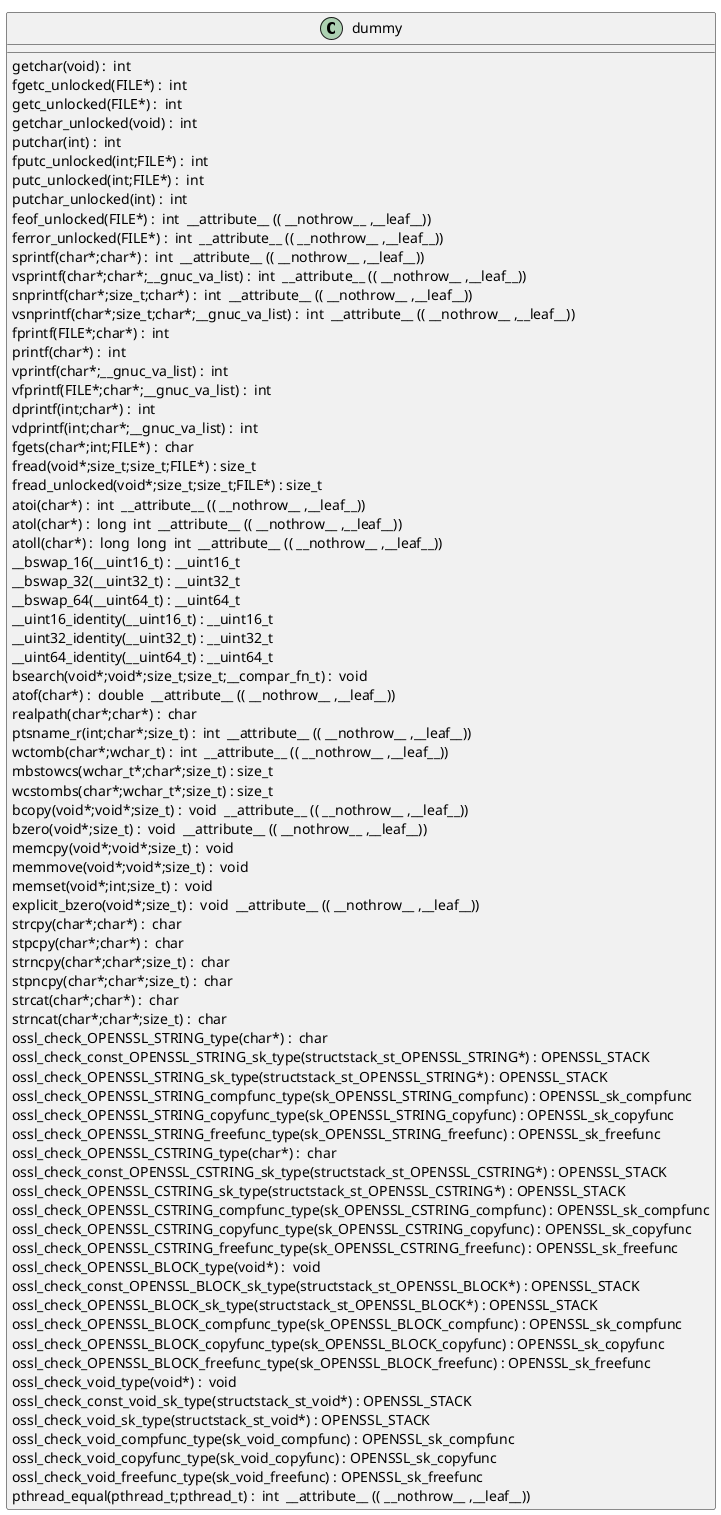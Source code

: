 @startuml
!pragma layout smetana
class dummy {
getchar(void) :  int  [[[./../.././qc/apps/asn1parse.c.html#742]]]
fgetc_unlocked(FILE*) :  int  [[[./../.././qc/apps/asn1parse.c.html#751]]]
getc_unlocked(FILE*) :  int  [[[./../.././qc/apps/asn1parse.c.html#761]]]
getchar_unlocked(void) :  int  [[[./../.././qc/apps/asn1parse.c.html#768]]]
putchar(int) :  int  [[[./../.././qc/apps/asn1parse.c.html#777]]]
fputc_unlocked(int;FILE*) :  int  [[[./../.././qc/apps/asn1parse.c.html#786]]]
putc_unlocked(int;FILE*) :  int  [[[./../.././qc/apps/asn1parse.c.html#796]]]
putchar_unlocked(int) :  int  [[[./../.././qc/apps/asn1parse.c.html#803]]]
feof_unlocked(FILE*) :  int  __attribute__ (( __nothrow__ ,__leaf__)) [[[./../.././qc/apps/asn1parse.c.html#809]]]
ferror_unlocked(FILE*) :  int  __attribute__ (( __nothrow__ ,__leaf__)) [[[./../.././qc/apps/asn1parse.c.html#816]]]
sprintf(char*;char*) :  int  __attribute__ (( __nothrow__ ,__leaf__)) [[[./../.././qc/apps/asn1parse.c.html#835]]]
vsprintf(char*;char*;__gnuc_va_list) :  int  __attribute__ (( __nothrow__ ,__leaf__)) [[[./../.././qc/apps/asn1parse.c.html#848]]]
snprintf(char*;size_t;char*) :  int  __attribute__ (( __nothrow__ ,__leaf__)) [[[./../.././qc/apps/asn1parse.c.html#867]]]
vsnprintf(char*;size_t;char*;__gnuc_va_list) :  int  __attribute__ (( __nothrow__ ,__leaf__)) [[[./../.././qc/apps/asn1parse.c.html#881]]]
fprintf(FILE*;char*) :  int  [[[./../.././qc/apps/asn1parse.c.html#902]]]
printf(char*) :  int  [[[./../.././qc/apps/asn1parse.c.html#909]]]
vprintf(char*;__gnuc_va_list) :  int  [[[./../.././qc/apps/asn1parse.c.html#921]]]
vfprintf(FILE*;char*;__gnuc_va_list) :  int  [[[./../.././qc/apps/asn1parse.c.html#931]]]
dprintf(int;char*) :  int  [[[./../.././qc/apps/asn1parse.c.html#946]]]
vdprintf(int;char*;__gnuc_va_list) :  int  [[[./../.././qc/apps/asn1parse.c.html#957]]]
fgets(char*;int;FILE*) :  char  [[[./../.././qc/apps/asn1parse.c.html#976]]]
fread(void*;size_t;size_t;FILE*) : size_t [[[./../.././qc/apps/asn1parse.c.html#1002]]]
fread_unlocked(void*;size_t;size_t;FILE*) : size_t [[[./../.././qc/apps/asn1parse.c.html#1029]]]
atoi(char*) :  int  __attribute__ (( __nothrow__ ,__leaf__)) [[[./../.././qc/apps/asn1parse.c.html#1189]]]
atol(char*) :  long  int  __attribute__ (( __nothrow__ ,__leaf__)) [[[./../.././qc/apps/asn1parse.c.html#1194]]]
atoll(char*) :  long  long  int  __attribute__ (( __nothrow__ ,__leaf__)) [[[./../.././qc/apps/asn1parse.c.html#1201]]]
__bswap_16(__uint16_t) : __uint16_t [[[./../.././qc/apps/asn1parse.c.html#1354]]]
__bswap_32(__uint32_t) : __uint32_t [[[./../.././qc/apps/asn1parse.c.html#1369]]]
__bswap_64(__uint64_t) : __uint64_t [[[./../.././qc/apps/asn1parse.c.html#1379]]]
__uint16_identity(__uint16_t) : __uint16_t [[[./../.././qc/apps/asn1parse.c.html#1391]]]
__uint32_identity(__uint32_t) : __uint32_t [[[./../.././qc/apps/asn1parse.c.html#1397]]]
__uint64_identity(__uint64_t) : __uint64_t [[[./../.././qc/apps/asn1parse.c.html#1403]]]
bsearch(void*;void*;size_t;size_t;__compar_fn_t) :  void  [[[./../.././qc/apps/asn1parse.c.html#2071]]]
atof(char*) :  double  __attribute__ (( __nothrow__ ,__leaf__)) [[[./../.././qc/apps/asn1parse.c.html#19618]]]
realpath(char*;char*) :  char  [[[./../.././qc/apps/asn1parse.c.html#1]]]
ptsname_r(int;char*;size_t) :  int  __attribute__ (( __nothrow__ ,__leaf__)) [[[./../.././qc/apps/asn1parse.c.html#1]]]
wctomb(char*;wchar_t) :  int  __attribute__ (( __nothrow__ ,__leaf__)) [[[./../.././qc/apps/asn1parse.c.html#1]]]
mbstowcs(wchar_t*;char*;size_t) : size_t [[[./../.././qc/apps/asn1parse.c.html#1]]]
wcstombs(char*;wchar_t*;size_t) : size_t [[[./../.././qc/apps/asn1parse.c.html#1]]]
bcopy(void*;void*;size_t) :  void  __attribute__ (( __nothrow__ ,__leaf__)) [[[./../.././qc/apps/asn1parse.c.html#1]]]
bzero(void*;size_t) :  void  __attribute__ (( __nothrow__ ,__leaf__)) [[[./../.././qc/apps/asn1parse.c.html#1]]]
memcpy(void*;void*;size_t) :  void  [[[./../.././qc/apps/asn1parse.c.html#1]]]
memmove(void*;void*;size_t) :  void  [[[./../.././qc/apps/asn1parse.c.html#1]]]
memset(void*;int;size_t) :  void  [[[./../.././qc/apps/asn1parse.c.html#1]]]
explicit_bzero(void*;size_t) :  void  __attribute__ (( __nothrow__ ,__leaf__)) [[[./../.././qc/apps/asn1parse.c.html#1]]]
strcpy(char*;char*) :  char  [[[./../.././qc/apps/asn1parse.c.html#1]]]
stpcpy(char*;char*) :  char  [[[./../.././qc/apps/asn1parse.c.html#1]]]
strncpy(char*;char*;size_t) :  char  [[[./../.././qc/apps/asn1parse.c.html#1]]]
stpncpy(char*;char*;size_t) :  char  [[[./../.././qc/apps/asn1parse.c.html#1]]]
strcat(char*;char*) :  char  [[[./../.././qc/apps/asn1parse.c.html#1]]]
strncat(char*;char*;size_t) :  char  [[[./../.././qc/apps/asn1parse.c.html#1]]]
ossl_check_OPENSSL_STRING_type(char*) :  char  [[[./../.././qc/apps/asn1parse.c.html#1]]]
ossl_check_const_OPENSSL_STRING_sk_type(structstack_st_OPENSSL_STRING*) : OPENSSL_STACK [[[./../.././qc/apps/asn1parse.c.html#1]]]
ossl_check_OPENSSL_STRING_sk_type(structstack_st_OPENSSL_STRING*) : OPENSSL_STACK [[[./../.././qc/apps/asn1parse.c.html#1]]]
ossl_check_OPENSSL_STRING_compfunc_type(sk_OPENSSL_STRING_compfunc) : OPENSSL_sk_compfunc [[[./../.././qc/apps/asn1parse.c.html#1]]]
ossl_check_OPENSSL_STRING_copyfunc_type(sk_OPENSSL_STRING_copyfunc) : OPENSSL_sk_copyfunc [[[./../.././qc/apps/asn1parse.c.html#1]]]
ossl_check_OPENSSL_STRING_freefunc_type(sk_OPENSSL_STRING_freefunc) : OPENSSL_sk_freefunc [[[./../.././qc/apps/asn1parse.c.html#1]]]
ossl_check_OPENSSL_CSTRING_type(char*) :  char  [[[./../.././qc/apps/asn1parse.c.html#1]]]
ossl_check_const_OPENSSL_CSTRING_sk_type(structstack_st_OPENSSL_CSTRING*) : OPENSSL_STACK [[[./../.././qc/apps/asn1parse.c.html#1]]]
ossl_check_OPENSSL_CSTRING_sk_type(structstack_st_OPENSSL_CSTRING*) : OPENSSL_STACK [[[./../.././qc/apps/asn1parse.c.html#1]]]
ossl_check_OPENSSL_CSTRING_compfunc_type(sk_OPENSSL_CSTRING_compfunc) : OPENSSL_sk_compfunc [[[./../.././qc/apps/asn1parse.c.html#1]]]
ossl_check_OPENSSL_CSTRING_copyfunc_type(sk_OPENSSL_CSTRING_copyfunc) : OPENSSL_sk_copyfunc [[[./../.././qc/apps/asn1parse.c.html#1]]]
ossl_check_OPENSSL_CSTRING_freefunc_type(sk_OPENSSL_CSTRING_freefunc) : OPENSSL_sk_freefunc [[[./../.././qc/apps/asn1parse.c.html#1]]]
ossl_check_OPENSSL_BLOCK_type(void*) :  void  [[[./../.././qc/apps/asn1parse.c.html#1]]]
ossl_check_const_OPENSSL_BLOCK_sk_type(structstack_st_OPENSSL_BLOCK*) : OPENSSL_STACK [[[./../.././qc/apps/asn1parse.c.html#1]]]
ossl_check_OPENSSL_BLOCK_sk_type(structstack_st_OPENSSL_BLOCK*) : OPENSSL_STACK [[[./../.././qc/apps/asn1parse.c.html#1]]]
ossl_check_OPENSSL_BLOCK_compfunc_type(sk_OPENSSL_BLOCK_compfunc) : OPENSSL_sk_compfunc [[[./../.././qc/apps/asn1parse.c.html#1]]]
ossl_check_OPENSSL_BLOCK_copyfunc_type(sk_OPENSSL_BLOCK_copyfunc) : OPENSSL_sk_copyfunc [[[./../.././qc/apps/asn1parse.c.html#1]]]
ossl_check_OPENSSL_BLOCK_freefunc_type(sk_OPENSSL_BLOCK_freefunc) : OPENSSL_sk_freefunc [[[./../.././qc/apps/asn1parse.c.html#1]]]
ossl_check_void_type(void*) :  void  [[[./../.././qc/apps/asn1parse.c.html#1]]]
ossl_check_const_void_sk_type(structstack_st_void*) : OPENSSL_STACK [[[./../.././qc/apps/asn1parse.c.html#1]]]
ossl_check_void_sk_type(structstack_st_void*) : OPENSSL_STACK [[[./../.././qc/apps/asn1parse.c.html#1]]]
ossl_check_void_compfunc_type(sk_void_compfunc) : OPENSSL_sk_compfunc [[[./../.././qc/apps/asn1parse.c.html#1]]]
ossl_check_void_copyfunc_type(sk_void_copyfunc) : OPENSSL_sk_copyfunc [[[./../.././qc/apps/asn1parse.c.html#1]]]
ossl_check_void_freefunc_type(sk_void_freefunc) : OPENSSL_sk_freefunc [[[./../.././qc/apps/asn1parse.c.html#1]]]
pthread_equal(pthread_t;pthread_t) :  int  __attribute__ (( __nothrow__ ,__leaf__)) [[[./../.././qc/apps/asn1parse.c.html#1]]]
} 
@enduml
